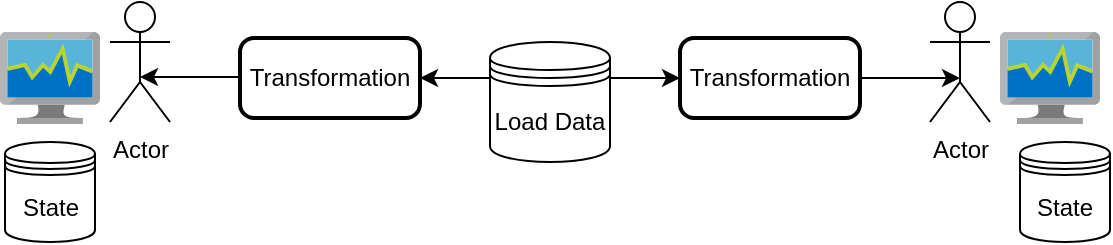 <mxfile version="10.5.9" type="device"><diagram id="tnqKtRND6HGu7Sf9KyQh" name="Page-1"><mxGraphModel dx="1010" dy="501" grid="1" gridSize="10" guides="1" tooltips="1" connect="1" arrows="1" fold="1" page="1" pageScale="1" pageWidth="827" pageHeight="1169" math="0" shadow="0"><root><mxCell id="0"/><mxCell id="1" parent="0"/><mxCell id="e7V0-JHY7wYGsC-Ev623-4" value="Actor" style="shape=umlActor;verticalLabelPosition=bottom;labelBackgroundColor=#ffffff;verticalAlign=top;html=1;outlineConnect=0;" vertex="1" parent="1"><mxGeometry x="625" y="220" width="30" height="60" as="geometry"/></mxCell><mxCell id="e7V0-JHY7wYGsC-Ev623-9" value="Load Data" style="shape=datastore;whiteSpace=wrap;html=1;" vertex="1" parent="1"><mxGeometry x="405" y="240" width="60" height="60" as="geometry"/></mxCell><mxCell id="e7V0-JHY7wYGsC-Ev623-15" value="Transformation" style="rounded=1;whiteSpace=wrap;html=1;absoluteArcSize=1;arcSize=14;strokeWidth=2;" vertex="1" parent="1"><mxGeometry x="500" y="238" width="90" height="40" as="geometry"/></mxCell><mxCell id="e7V0-JHY7wYGsC-Ev623-18" value="" style="endArrow=classic;html=1;exitX=1;exitY=0.3;exitDx=0;exitDy=0;entryX=0;entryY=0.5;entryDx=0;entryDy=0;" edge="1" parent="1" source="e7V0-JHY7wYGsC-Ev623-9" target="e7V0-JHY7wYGsC-Ev623-15"><mxGeometry width="50" height="50" relative="1" as="geometry"><mxPoint x="445" y="250" as="sourcePoint"/><mxPoint x="445" y="90" as="targetPoint"/></mxGeometry></mxCell><mxCell id="e7V0-JHY7wYGsC-Ev623-20" value="" style="endArrow=classic;html=1;entryX=0.5;entryY=0.5;entryDx=0;entryDy=0;entryPerimeter=0;" edge="1" parent="1"><mxGeometry width="50" height="50" relative="1" as="geometry"><mxPoint x="590" y="258" as="sourcePoint"/><mxPoint x="640" y="258" as="targetPoint"/></mxGeometry></mxCell><mxCell id="e7V0-JHY7wYGsC-Ev623-38" value="Actor" style="shape=umlActor;verticalLabelPosition=bottom;labelBackgroundColor=#ffffff;verticalAlign=top;html=1;outlineConnect=0;flipH=0;" vertex="1" parent="1"><mxGeometry x="215" y="220" width="30" height="60" as="geometry"/></mxCell><mxCell id="e7V0-JHY7wYGsC-Ev623-39" value="Transformation" style="rounded=1;whiteSpace=wrap;html=1;absoluteArcSize=1;arcSize=14;strokeWidth=2;flipH=0;" vertex="1" parent="1"><mxGeometry x="280" y="238" width="90" height="40" as="geometry"/></mxCell><mxCell id="e7V0-JHY7wYGsC-Ev623-43" value="" style="endArrow=classic;html=1;exitX=1;exitY=0.3;exitDx=0;exitDy=0;entryX=0;entryY=0.5;entryDx=0;entryDy=0;" edge="1" parent="1"><mxGeometry width="50" height="50" relative="1" as="geometry"><mxPoint x="405" y="258" as="sourcePoint"/><mxPoint x="370" y="258" as="targetPoint"/></mxGeometry></mxCell><mxCell id="e7V0-JHY7wYGsC-Ev623-44" value="" style="endArrow=classic;html=1;entryX=0.5;entryY=0.5;entryDx=0;entryDy=0;entryPerimeter=0;" edge="1" parent="1"><mxGeometry width="50" height="50" relative="1" as="geometry"><mxPoint x="280" y="257.5" as="sourcePoint"/><mxPoint x="230" y="257.5" as="targetPoint"/></mxGeometry></mxCell><mxCell id="e7V0-JHY7wYGsC-Ev623-45" value="" style="aspect=fixed;html=1;perimeter=none;align=center;shadow=0;dashed=0;image;fontSize=12;image=img/lib/mscae/ProcessExplorer.svg;" vertex="1" parent="1"><mxGeometry x="160" y="235" width="50" height="46" as="geometry"/></mxCell><mxCell id="e7V0-JHY7wYGsC-Ev623-47" value="" style="aspect=fixed;html=1;perimeter=none;align=center;shadow=0;dashed=0;image;fontSize=12;image=img/lib/mscae/ProcessExplorer.svg;" vertex="1" parent="1"><mxGeometry x="660" y="235" width="50" height="46" as="geometry"/></mxCell><mxCell id="e7V0-JHY7wYGsC-Ev623-52" value="State&lt;br&gt;" style="shape=datastore;whiteSpace=wrap;html=1;" vertex="1" parent="1"><mxGeometry x="162.5" y="290" width="45" height="50" as="geometry"/></mxCell><mxCell id="e7V0-JHY7wYGsC-Ev623-53" value="State" style="shape=datastore;whiteSpace=wrap;html=1;" vertex="1" parent="1"><mxGeometry x="670" y="290" width="45" height="50" as="geometry"/></mxCell></root></mxGraphModel></diagram></mxfile>